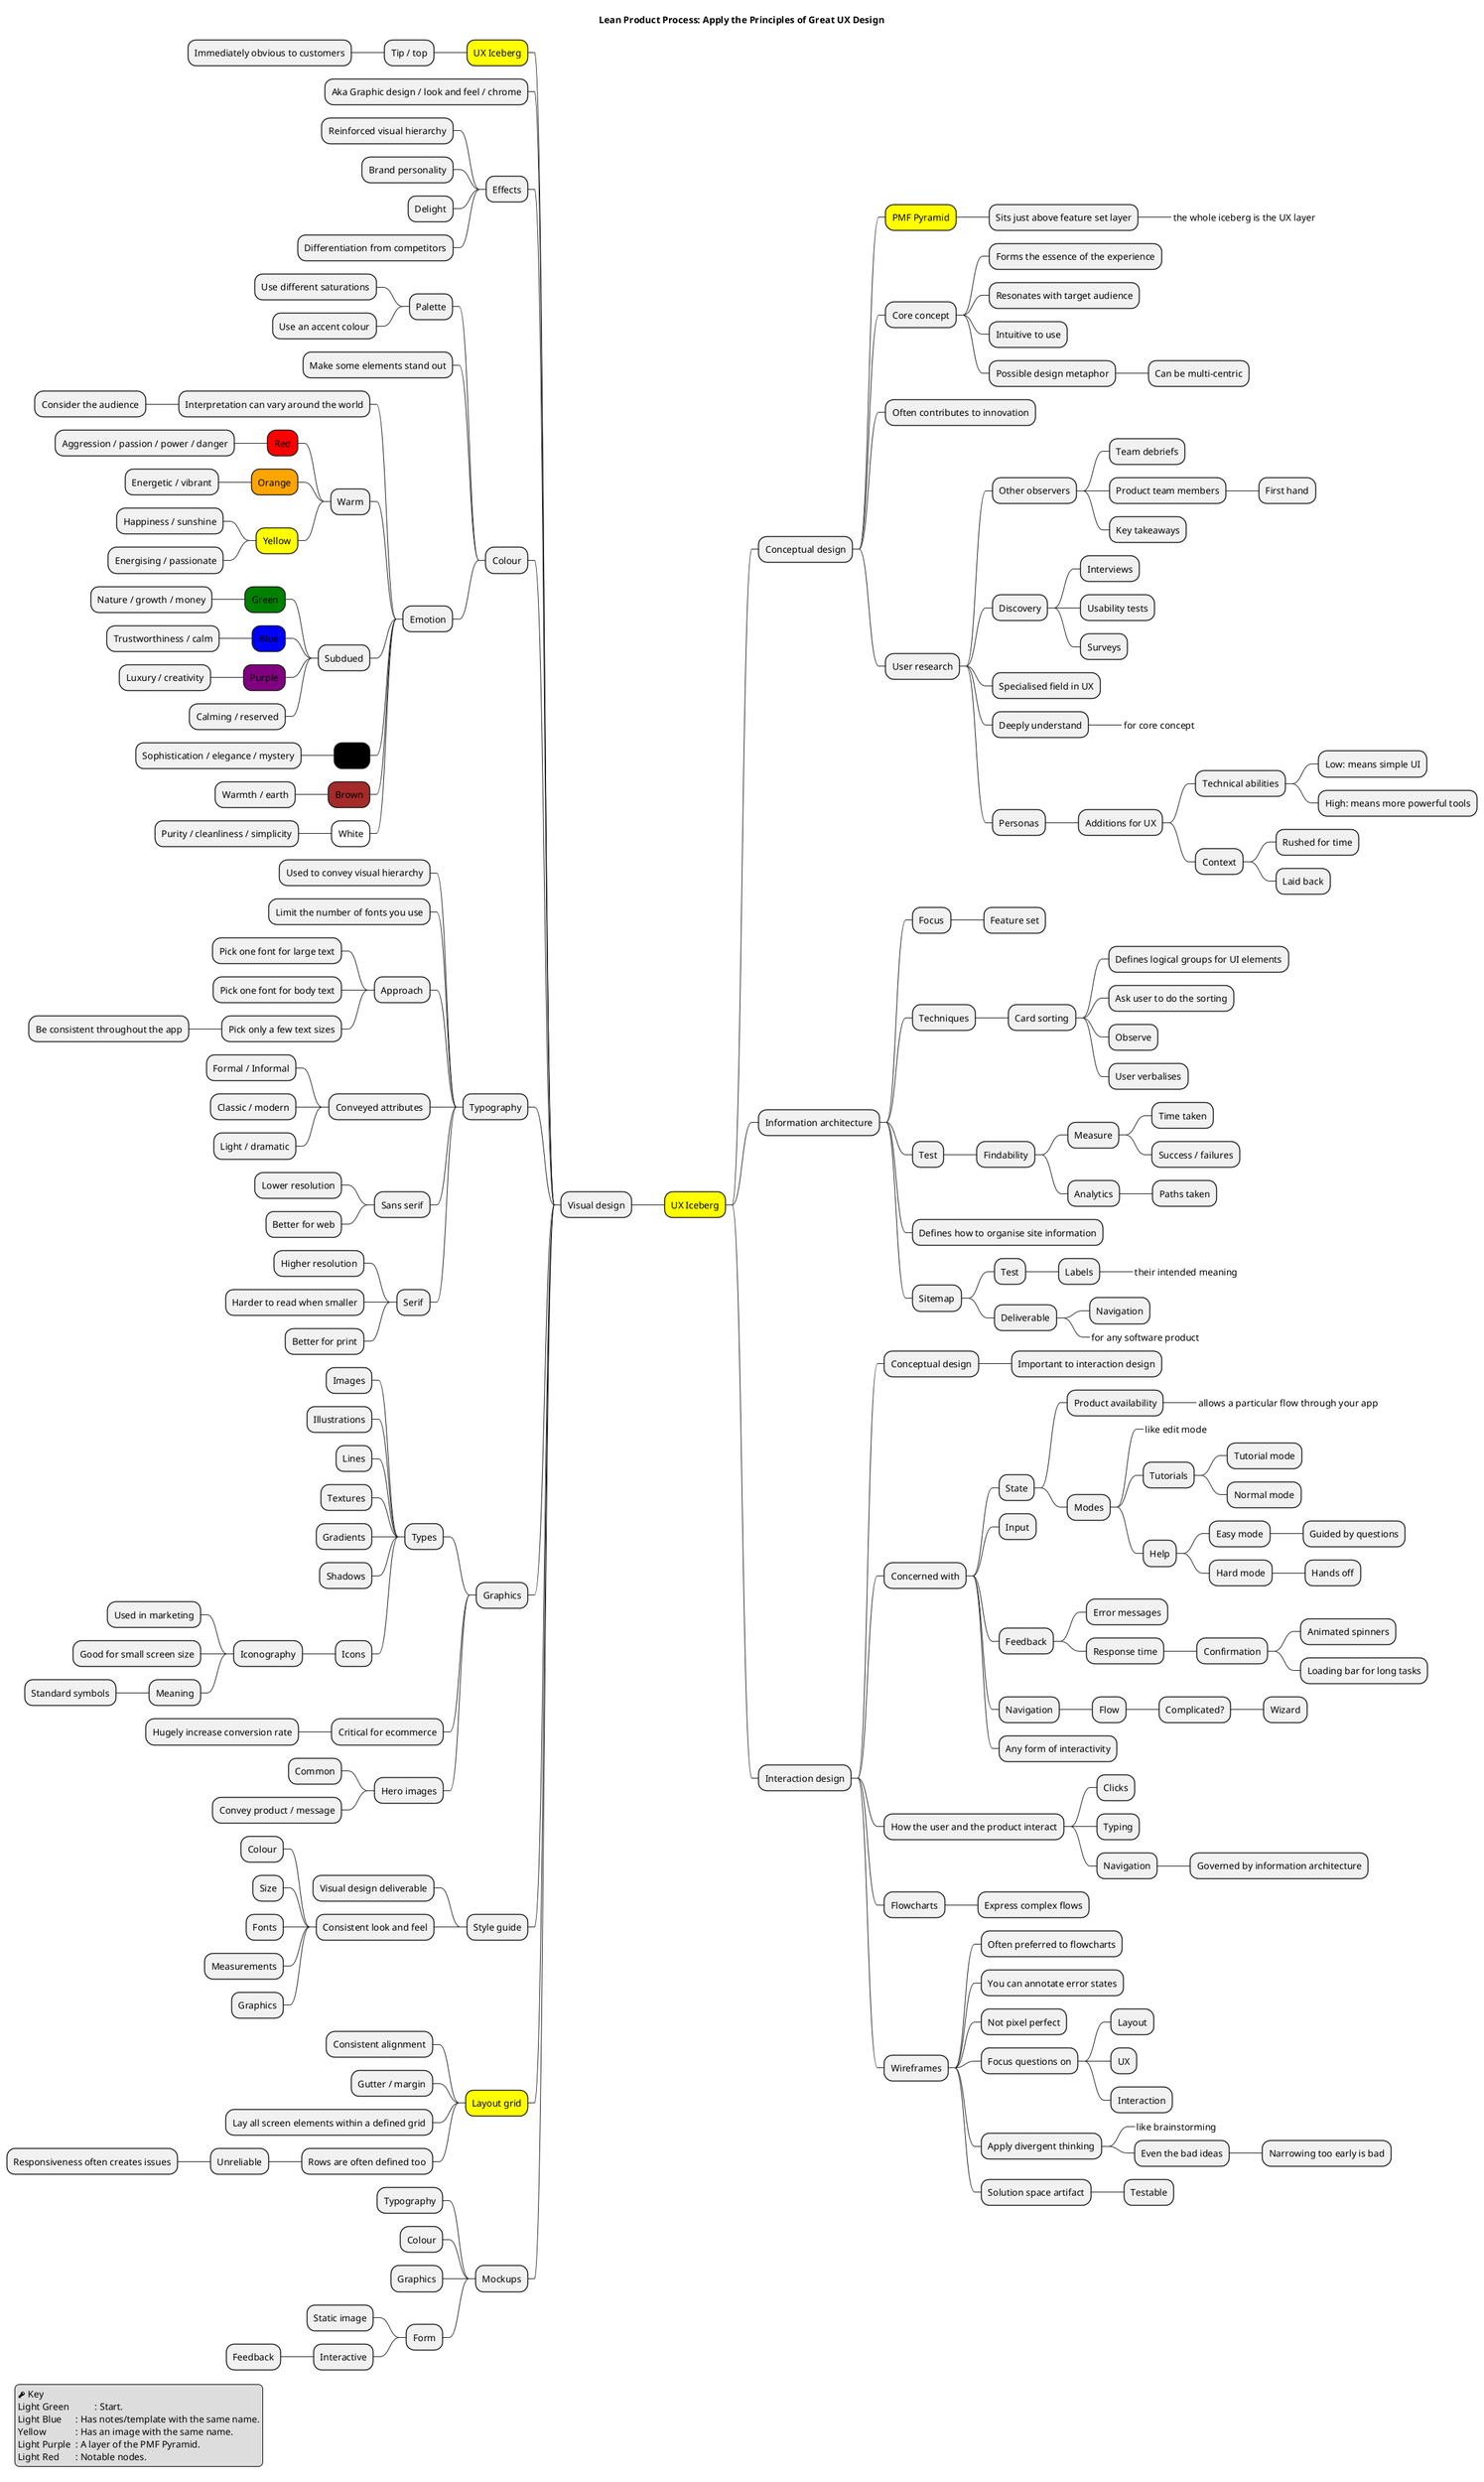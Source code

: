 @startmindmap

legend left
  <&key> Key
  Light Green   \t: Start.
  Light Blue    \t: Has notes/template with the same name.
  Yellow        \t: Has an image with the same name.
  Light Purple  \t: A layer of the PMF Pyramid.
  Light Red     \t: Notable nodes.
endlegend

title Lean Product Process: Apply the Principles of Great UX Design

*[#yellow] UX Iceberg

** Conceptual design
***[#yellow] PMF Pyramid
**** Sits just above feature set layer
*****_ the whole iceberg is the UX layer
*** Core concept
**** Forms the essence of the experience
**** Resonates with target audience
**** Intuitive to use
**** Possible design metaphor
***** Can be multi-centric
*** Often contributes to innovation
*** User research
**** Other observers
***** Team debriefs
***** Product team members
****** First hand
***** Key takeaways
**** Discovery
***** Interviews
***** Usability tests
***** Surveys
**** Specialised field in UX
**** Deeply understand
*****_ for core concept
**** Personas
***** Additions for UX
****** Technical abilities
******* Low: means simple UI
******* High: means more powerful tools
****** Context
******* Rushed for time
******* Laid back

** Information architecture
*** Focus
**** Feature set
*** Techniques
**** Card sorting
***** Defines logical groups for UI elements
***** Ask user to do the sorting
***** Observe
***** User verbalises
*** Test
**** Findability
***** Measure
****** Time taken
****** Success / failures
***** Analytics
****** Paths taken
*** Defines how to organise site information
*** Sitemap
**** Test
***** Labels
******_ their intended meaning
**** Deliverable
***** Navigation
*****_ for any software product

' === INTERACTION DESIGN === '
** Interaction design
*** Conceptual design
**** Important to interaction design
*** Concerned with
**** State
***** Product availability
******_ allows a particular flow through your app
***** Modes
******_ like edit mode
****** Tutorials
******* Tutorial mode
******* Normal mode
****** Help
******* Easy mode
******** Guided by questions
******* Hard mode
******** Hands off
**** Input
**** Feedback
***** Error messages
***** Response time
****** Confirmation
******* Animated spinners
******* Loading bar for long tasks
**** Navigation
***** Flow
****** Complicated?
******* Wizard
**** Any form of interactivity
*** How the user and the product interact
**** Clicks
**** Typing
**** Navigation
***** Governed by information architecture
*** Flowcharts
**** Express complex flows
*** Wireframes
**** Often preferred to flowcharts
**** You can annotate error states
**** Not pixel perfect
**** Focus questions on
***** Layout
***** UX
***** Interaction
**** Apply divergent thinking
*****_ like brainstorming
***** Even the bad ideas
****** Narrowing too early is bad
**** Solution space artifact
***** Testable

left side

' === VISUAL DESIGN === '
** Visual design
***[#yellow] UX Iceberg
**** Tip / top
***** Immediately obvious to customers
*** Aka Graphic design / look and feel / chrome

*** Effects
**** Reinforced visual hierarchy
**** Brand personality
**** Delight
**** Differentiation from competitors

*** Colour
**** Palette
***** Use different saturations
***** Use an accent colour
**** Make some elements stand out
**** Emotion
***** Interpretation can vary around the world
****** Consider the audience
***** Warm
******[#red] Red
******* Aggression / passion / power / danger
******[#orange] Orange
******* Energetic / vibrant
******[#yellow] Yellow
******* Happiness / sunshine
******* Energising / passionate
***** Subdued
******[#green] Green
******* Nature / growth / money
******[#blue] Blue
******* Trustworthiness / calm
******[#purple] Purple
******* Luxury / creativity
****** Calming / reserved
*****[#black] Black
****** Sophistication / elegance / mystery
*****[#brown] Brown
****** Warmth / earth
*****[#white] White
****** Purity / cleanliness / simplicity

*** Typography
**** Used to convey visual hierarchy
**** Limit the number of fonts you use
**** Approach
***** Pick one font for large text
***** Pick one font for body text
***** Pick only a few text sizes
****** Be consistent throughout the app
**** Conveyed attributes
***** Formal / Informal
***** Classic / modern
***** Light / dramatic
**** Sans serif
***** Lower resolution
***** Better for web
**** Serif
***** Higher resolution
***** Harder to read when smaller
***** Better for print

*** Graphics
**** Types
***** Images
***** Illustrations
***** Lines
***** Textures
***** Gradients
***** Shadows
***** Icons
****** Iconography
******* Used in marketing
******* Good for small screen size
******* Meaning
******** Standard symbols
**** Critical for ecommerce
***** Hugely increase conversion rate
**** Hero images
***** Common
***** Convey product / message

*** Style guide
**** Visual design deliverable
**** Consistent look and feel
***** Colour
***** Size
***** Fonts
***** Measurements
***** Graphics

***[#yellow] Layout grid
**** Consistent alignment
**** Gutter / margin
**** Lay all screen elements within a defined grid
**** Rows are often defined too
***** Unreliable
****** Responsiveness often creates issues

*** Mockups
**** Typography
**** Colour
**** Graphics
**** Form
***** Static image
***** Interactive
****** Feedback

@endmindmap
